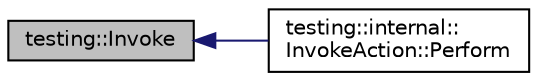 digraph "testing::Invoke"
{
  edge [fontname="Helvetica",fontsize="10",labelfontname="Helvetica",labelfontsize="10"];
  node [fontname="Helvetica",fontsize="10",shape=record];
  rankdir="LR";
  Node1002 [label="testing::Invoke",height=0.2,width=0.4,color="black", fillcolor="grey75", style="filled", fontcolor="black"];
  Node1002 -> Node1003 [dir="back",color="midnightblue",fontsize="10",style="solid",fontname="Helvetica"];
  Node1003 [label="testing::internal::\lInvokeAction::Perform",height=0.2,width=0.4,color="black", fillcolor="white", style="filled",URL="$dc/d58/classtesting_1_1internal_1_1_invoke_action.html#af357ce691795b3520de1fda4ab8af8b2"];
}
